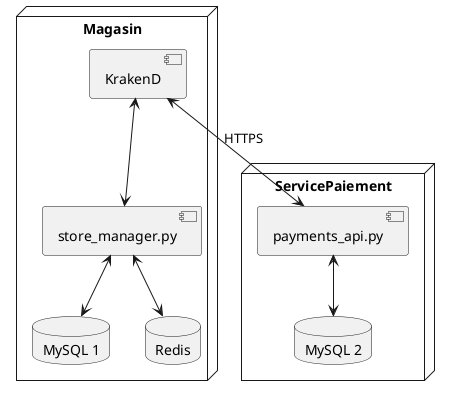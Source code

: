 @startuml
  node Magasin {
    component "KrakenD" 
    component "store_manager.py" 
    database "MySQL 1"
    database "Redis"
    "KrakenD" <--> "store_manager.py"
    "store_manager.py" <--> "MySQL 1"
    "store_manager.py" <--> "Redis"
  }

  node ServicePaiement {
    component "payments_api.py" 
    database "MySQL 2"
    "payments_api.py" <--> "MySQL 2"
  }

  "KrakenD" <--> "payments_api.py" : HTTPS

@enduml